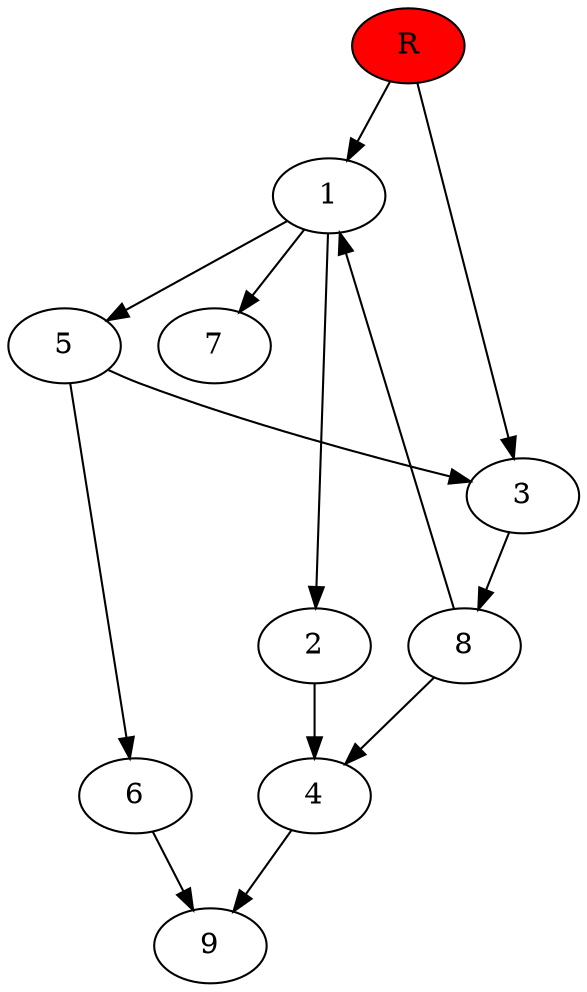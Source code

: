 digraph prb23520 {
	1
	2
	3
	4
	5
	6
	7
	8
	R [fillcolor="#ff0000" style=filled]
	1 -> 2
	1 -> 5
	1 -> 7
	2 -> 4
	3 -> 8
	4 -> 9
	5 -> 3
	5 -> 6
	6 -> 9
	8 -> 1
	8 -> 4
	R -> 1
	R -> 3
}
